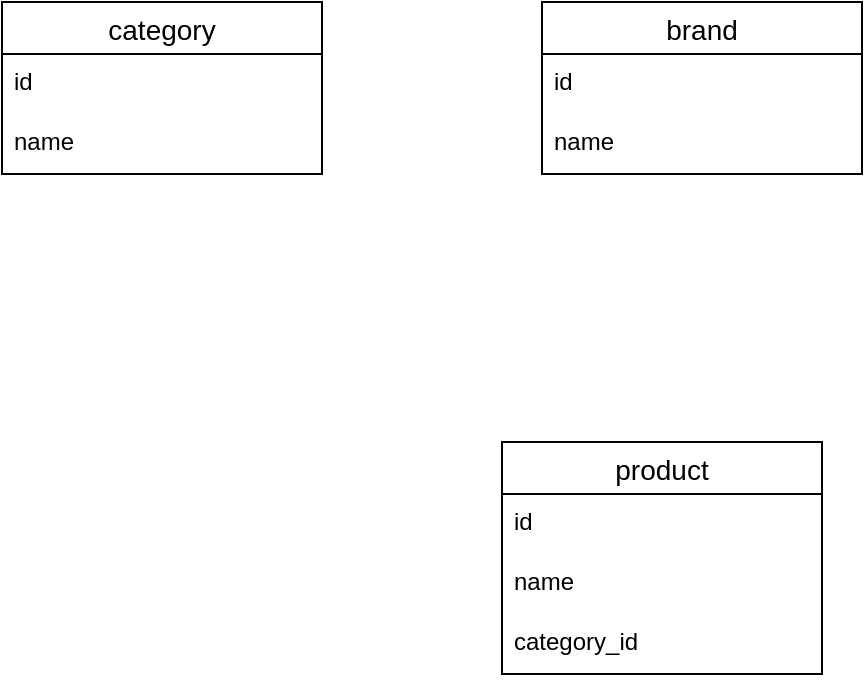 <mxfile version="21.5.2" type="github">
  <diagram name="Страница 1" id="HL-aAaVnKxITwt3xPzuH">
    <mxGraphModel dx="954" dy="675" grid="1" gridSize="10" guides="1" tooltips="1" connect="1" arrows="1" fold="1" page="1" pageScale="1" pageWidth="827" pageHeight="1169" math="0" shadow="0">
      <root>
        <mxCell id="0" />
        <mxCell id="1" parent="0" />
        <mxCell id="Q9KGipde5ENm3PDk6Z-R-1" value="category" style="swimlane;fontStyle=0;childLayout=stackLayout;horizontal=1;startSize=26;horizontalStack=0;resizeParent=1;resizeParentMax=0;resizeLast=0;collapsible=1;marginBottom=0;align=center;fontSize=14;" parent="1" vertex="1">
          <mxGeometry x="40" y="210" width="160" height="86" as="geometry" />
        </mxCell>
        <mxCell id="Q9KGipde5ENm3PDk6Z-R-2" value="id" style="text;strokeColor=none;fillColor=none;spacingLeft=4;spacingRight=4;overflow=hidden;rotatable=0;points=[[0,0.5],[1,0.5]];portConstraint=eastwest;fontSize=12;whiteSpace=wrap;html=1;" parent="Q9KGipde5ENm3PDk6Z-R-1" vertex="1">
          <mxGeometry y="26" width="160" height="30" as="geometry" />
        </mxCell>
        <mxCell id="Q9KGipde5ENm3PDk6Z-R-3" value="name" style="text;strokeColor=none;fillColor=none;spacingLeft=4;spacingRight=4;overflow=hidden;rotatable=0;points=[[0,0.5],[1,0.5]];portConstraint=eastwest;fontSize=12;whiteSpace=wrap;html=1;" parent="Q9KGipde5ENm3PDk6Z-R-1" vertex="1">
          <mxGeometry y="56" width="160" height="30" as="geometry" />
        </mxCell>
        <mxCell id="HvcPE76jBNMiAiTNhnHb-1" value="brand" style="swimlane;fontStyle=0;childLayout=stackLayout;horizontal=1;startSize=26;horizontalStack=0;resizeParent=1;resizeParentMax=0;resizeLast=0;collapsible=1;marginBottom=0;align=center;fontSize=14;" parent="1" vertex="1">
          <mxGeometry x="310" y="210" width="160" height="86" as="geometry" />
        </mxCell>
        <mxCell id="HvcPE76jBNMiAiTNhnHb-2" value="id" style="text;strokeColor=none;fillColor=none;spacingLeft=4;spacingRight=4;overflow=hidden;rotatable=0;points=[[0,0.5],[1,0.5]];portConstraint=eastwest;fontSize=12;whiteSpace=wrap;html=1;" parent="HvcPE76jBNMiAiTNhnHb-1" vertex="1">
          <mxGeometry y="26" width="160" height="30" as="geometry" />
        </mxCell>
        <mxCell id="HvcPE76jBNMiAiTNhnHb-3" value="name" style="text;strokeColor=none;fillColor=none;spacingLeft=4;spacingRight=4;overflow=hidden;rotatable=0;points=[[0,0.5],[1,0.5]];portConstraint=eastwest;fontSize=12;whiteSpace=wrap;html=1;" parent="HvcPE76jBNMiAiTNhnHb-1" vertex="1">
          <mxGeometry y="56" width="160" height="30" as="geometry" />
        </mxCell>
        <mxCell id="HvcPE76jBNMiAiTNhnHb-4" value="product" style="swimlane;fontStyle=0;childLayout=stackLayout;horizontal=1;startSize=26;horizontalStack=0;resizeParent=1;resizeParentMax=0;resizeLast=0;collapsible=1;marginBottom=0;align=center;fontSize=14;" parent="1" vertex="1">
          <mxGeometry x="290" y="430" width="160" height="116" as="geometry" />
        </mxCell>
        <mxCell id="HvcPE76jBNMiAiTNhnHb-5" value="id" style="text;strokeColor=none;fillColor=none;spacingLeft=4;spacingRight=4;overflow=hidden;rotatable=0;points=[[0,0.5],[1,0.5]];portConstraint=eastwest;fontSize=12;whiteSpace=wrap;html=1;" parent="HvcPE76jBNMiAiTNhnHb-4" vertex="1">
          <mxGeometry y="26" width="160" height="30" as="geometry" />
        </mxCell>
        <mxCell id="HvcPE76jBNMiAiTNhnHb-6" value="name" style="text;strokeColor=none;fillColor=none;spacingLeft=4;spacingRight=4;overflow=hidden;rotatable=0;points=[[0,0.5],[1,0.5]];portConstraint=eastwest;fontSize=12;whiteSpace=wrap;html=1;" parent="HvcPE76jBNMiAiTNhnHb-4" vertex="1">
          <mxGeometry y="56" width="160" height="30" as="geometry" />
        </mxCell>
        <mxCell id="ccriTdqRiZHfBFEoSvjd-1" value="category_id" style="text;strokeColor=none;fillColor=none;spacingLeft=4;spacingRight=4;overflow=hidden;rotatable=0;points=[[0,0.5],[1,0.5]];portConstraint=eastwest;fontSize=12;whiteSpace=wrap;html=1;" vertex="1" parent="HvcPE76jBNMiAiTNhnHb-4">
          <mxGeometry y="86" width="160" height="30" as="geometry" />
        </mxCell>
      </root>
    </mxGraphModel>
  </diagram>
</mxfile>
